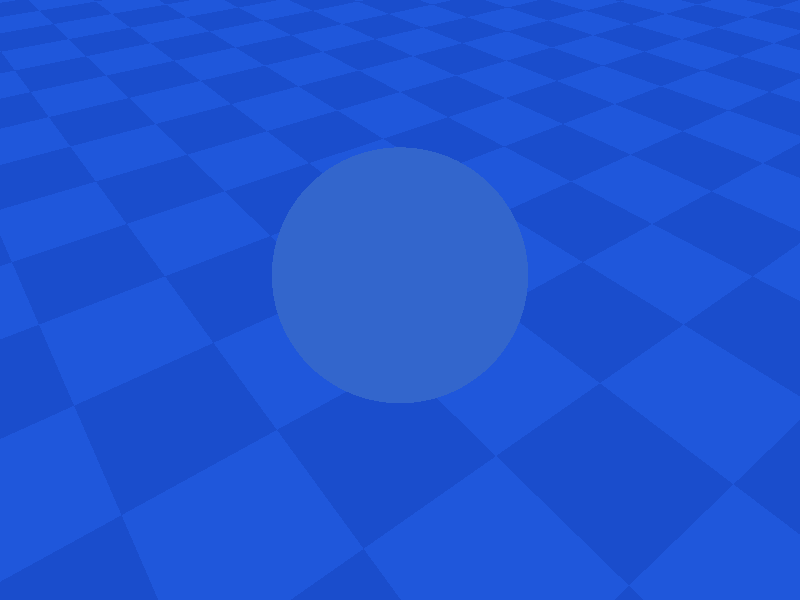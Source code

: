 
background { color rgb <0.2, 0.2, 0.8> }

camera {
  location <1.8, 3.2, 2.4>
  look_at  <0, 0.6, 0>
}

light_source { <6, 16, 4> color rgb <1, 1, 1> }

global_settings { ambient_light rgb <0.2, 0.1, 0.8> }

sphere {
  <0, 0.8, 0>, 0.8
  texture {
    pigment { color rgb <0.2, 0.4, 0.8> }
  }
}

plane {
  <0, 1, 0>, 0
  texture {
    pigment {
      checker color rgb <0.1, 0.3, 0.8>, color rgb <0.12, 0.34, 0.86>
    }
  }
}
